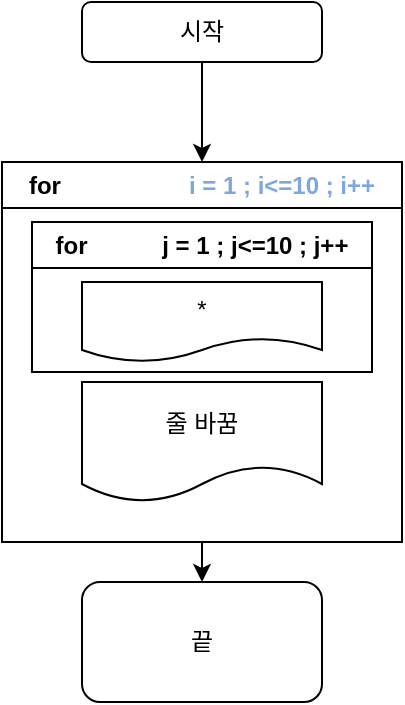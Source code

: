 <mxfile version="24.7.17">
  <diagram id="C5RBs43oDa-KdzZeNtuy" name="Page-1">
    <mxGraphModel dx="1434" dy="785" grid="1" gridSize="10" guides="1" tooltips="1" connect="1" arrows="1" fold="1" page="1" pageScale="1" pageWidth="827" pageHeight="1169" math="0" shadow="0">
      <root>
        <mxCell id="WIyWlLk6GJQsqaUBKTNV-0" />
        <mxCell id="WIyWlLk6GJQsqaUBKTNV-1" parent="WIyWlLk6GJQsqaUBKTNV-0" />
        <mxCell id="CkTQajjzezELmAaT6R0g-7" style="edgeStyle=orthogonalEdgeStyle;rounded=0;orthogonalLoop=1;jettySize=auto;html=1;exitX=0.5;exitY=1;exitDx=0;exitDy=0;entryX=0.5;entryY=0;entryDx=0;entryDy=0;" edge="1" parent="WIyWlLk6GJQsqaUBKTNV-1" source="CkTQajjzezELmAaT6R0g-0" target="CkTQajjzezELmAaT6R0g-2">
          <mxGeometry relative="1" as="geometry" />
        </mxCell>
        <mxCell id="CkTQajjzezELmAaT6R0g-0" value="시작" style="rounded=1;whiteSpace=wrap;html=1;" vertex="1" parent="WIyWlLk6GJQsqaUBKTNV-1">
          <mxGeometry x="240" y="120" width="120" height="30" as="geometry" />
        </mxCell>
        <mxCell id="CkTQajjzezELmAaT6R0g-8" style="edgeStyle=orthogonalEdgeStyle;rounded=0;orthogonalLoop=1;jettySize=auto;html=1;exitX=0.5;exitY=1;exitDx=0;exitDy=0;entryX=0.5;entryY=0;entryDx=0;entryDy=0;" edge="1" parent="WIyWlLk6GJQsqaUBKTNV-1" source="CkTQajjzezELmAaT6R0g-2" target="CkTQajjzezELmAaT6R0g-6">
          <mxGeometry relative="1" as="geometry" />
        </mxCell>
        <mxCell id="CkTQajjzezELmAaT6R0g-2" value="for&lt;span style=&quot;white-space: pre;&quot;&gt;&#x9;&lt;/span&gt;&lt;span style=&quot;white-space: pre;&quot;&gt;&#x9;&lt;/span&gt;&lt;span style=&quot;white-space: pre;&quot;&gt;&#x9;&lt;/span&gt;&lt;font color=&quot;#7ea6e0&quot;&gt;i = 1 ; i&amp;lt;=10 ; i++&lt;/font&gt;" style="swimlane;whiteSpace=wrap;html=1;" vertex="1" parent="WIyWlLk6GJQsqaUBKTNV-1">
          <mxGeometry x="200" y="200" width="200" height="190" as="geometry" />
        </mxCell>
        <mxCell id="CkTQajjzezELmAaT6R0g-1" value="for&lt;span style=&quot;white-space: pre;&quot;&gt;&#x9;&lt;/span&gt;&lt;span style=&quot;white-space: pre;&quot;&gt;&#x9;&lt;/span&gt;j&amp;nbsp;= 1 ; j&amp;lt;=10 ; j++" style="swimlane;whiteSpace=wrap;html=1;" vertex="1" parent="CkTQajjzezELmAaT6R0g-2">
          <mxGeometry x="15" y="30" width="170" height="75" as="geometry" />
        </mxCell>
        <mxCell id="CkTQajjzezELmAaT6R0g-4" value="*" style="shape=document;whiteSpace=wrap;html=1;boundedLbl=1;" vertex="1" parent="CkTQajjzezELmAaT6R0g-1">
          <mxGeometry x="25" y="30" width="120" height="40" as="geometry" />
        </mxCell>
        <mxCell id="CkTQajjzezELmAaT6R0g-5" value="줄 바꿈" style="shape=document;whiteSpace=wrap;html=1;boundedLbl=1;" vertex="1" parent="CkTQajjzezELmAaT6R0g-2">
          <mxGeometry x="40" y="110" width="120" height="60" as="geometry" />
        </mxCell>
        <mxCell id="CkTQajjzezELmAaT6R0g-6" value="끝" style="rounded=1;whiteSpace=wrap;html=1;" vertex="1" parent="WIyWlLk6GJQsqaUBKTNV-1">
          <mxGeometry x="240" y="410" width="120" height="60" as="geometry" />
        </mxCell>
      </root>
    </mxGraphModel>
  </diagram>
</mxfile>
